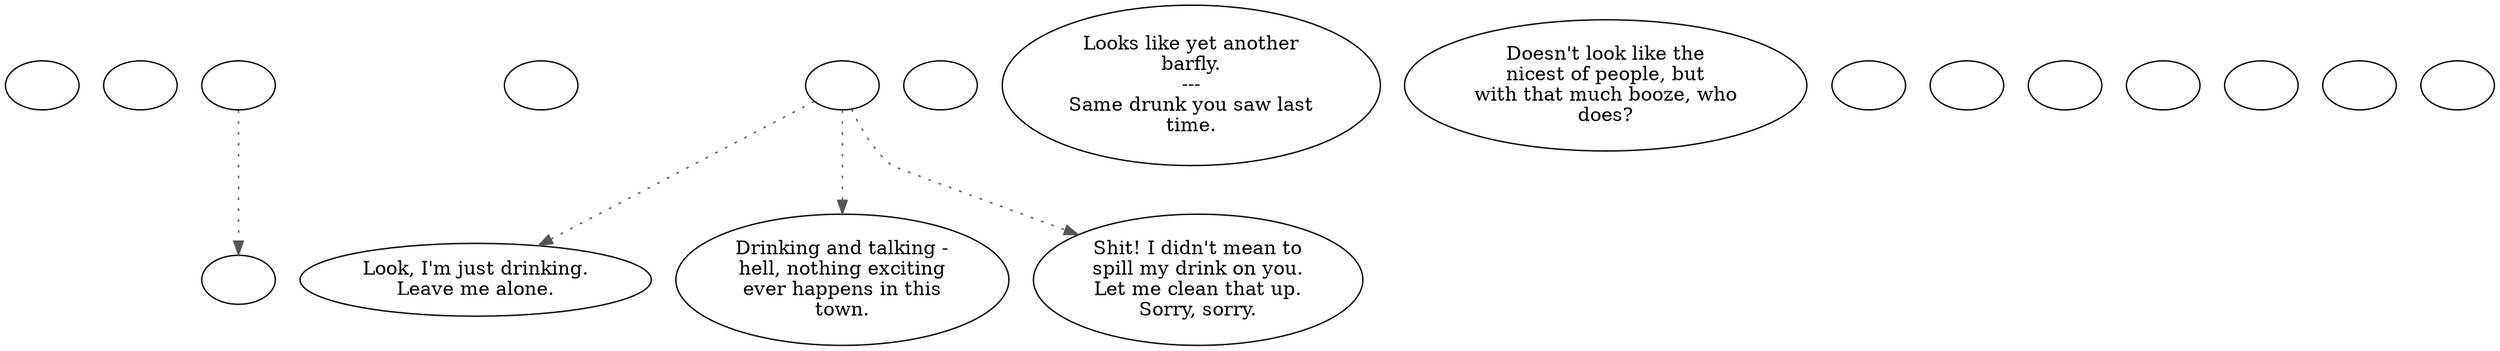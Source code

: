digraph scrawpat {
  "checkPartyMembersNearDoor" [style=filled       fillcolor="#FFFFFF"       color="#000000"]
  "checkPartyMembersNearDoor" [label=""]
  "start" [style=filled       fillcolor="#FFFFFF"       color="#000000"]
  "start" [label=""]
  "critter_p_proc" [style=filled       fillcolor="#FFFFFF"       color="#000000"]
  "critter_p_proc" -> "Node004" [style=dotted color="#555555"]
  "critter_p_proc" [label=""]
  "pickup_p_proc" [style=filled       fillcolor="#FFFFFF"       color="#000000"]
  "pickup_p_proc" [label=""]
  "talk_p_proc" [style=filled       fillcolor="#FFFFFF"       color="#000000"]
  "talk_p_proc" -> "Node001" [style=dotted color="#555555"]
  "talk_p_proc" -> "Node003" [style=dotted color="#555555"]
  "talk_p_proc" -> "Node002" [style=dotted color="#555555"]
  "talk_p_proc" [label=""]
  "destroy_p_proc" [style=filled       fillcolor="#FFFFFF"       color="#000000"]
  "destroy_p_proc" [label=""]
  "look_at_p_proc" [style=filled       fillcolor="#FFFFFF"       color="#000000"]
  "look_at_p_proc" [label="Looks like yet another\nbarfly.\n---\nSame drunk you saw last\ntime."]
  "description_p_proc" [style=filled       fillcolor="#FFFFFF"       color="#000000"]
  "description_p_proc" [label="Doesn't look like the\nnicest of people, but\nwith that much booze, who\ndoes?"]
  "use_skill_on_p_proc" [style=filled       fillcolor="#FFFFFF"       color="#000000"]
  "use_skill_on_p_proc" [label=""]
  "damage_p_proc" [style=filled       fillcolor="#FFFFFF"       color="#000000"]
  "damage_p_proc" [label=""]
  "map_enter_p_proc" [style=filled       fillcolor="#FFFFFF"       color="#000000"]
  "map_enter_p_proc" [label=""]
  "Node998" [style=filled       fillcolor="#FFFFFF"       color="#000000"]
  "Node998" [label=""]
  "Node999" [style=filled       fillcolor="#FFFFFF"       color="#000000"]
  "Node999" [label=""]
  "random_move_time" [style=filled       fillcolor="#FFFFFF"       color="#000000"]
  "random_move_time" [label=""]
  "Node001" [style=filled       fillcolor="#FFFFFF"       color="#000000"]
  "Node001" [label="Look, I'm just drinking.\nLeave me alone."]
  "Node002" [style=filled       fillcolor="#FFFFFF"       color="#000000"]
  "Node002" [label="Shit! I didn't mean to\nspill my drink on you.\nLet me clean that up.\nSorry, sorry."]
  "Node003" [style=filled       fillcolor="#FFFFFF"       color="#000000"]
  "Node003" [label="Drinking and talking -\nhell, nothing exciting\never happens in this\ntown."]
  "Node004" [style=filled       fillcolor="#FFFFFF"       color="#000000"]
  "Node004" [label=""]
  "timed_event_p_proc" [style=filled       fillcolor="#FFFFFF"       color="#000000"]
  "timed_event_p_proc" [label=""]
}